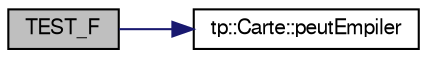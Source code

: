 digraph G
{
  edge [fontname="FreeSans",fontsize="10",labelfontname="FreeSans",labelfontsize="10"];
  node [fontname="FreeSans",fontsize="10",shape=record];
  rankdir="LR";
  Node1 [label="TEST_F",height=0.2,width=0.4,color="black", fillcolor="grey75", style="filled" fontcolor="black"];
  Node1 -> Node2 [color="midnightblue",fontsize="10",style="solid",fontname="FreeSans"];
  Node2 [label="tp::Carte::peutEmpiler",height=0.2,width=0.4,color="black", fillcolor="white", style="filled",URL="$classtp_1_1_carte.html#a42c9d0771e130773293b6ecc94cc9818"];
}
